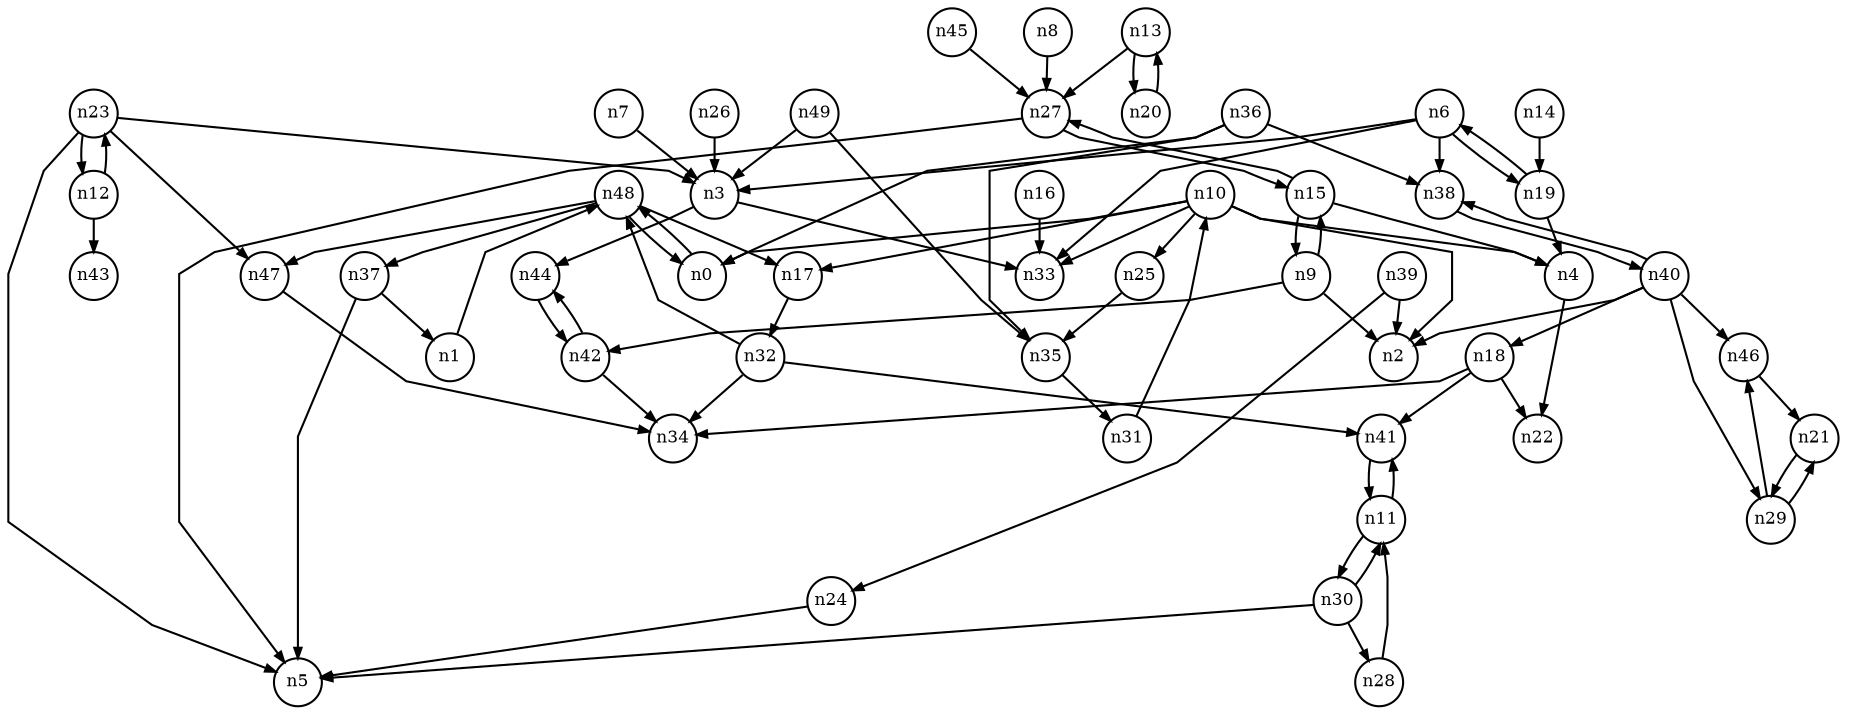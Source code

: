 digraph G{
splines=polyline;
ranksep=0.22;
nodesep=0.22;
nodesize=0.16;
fontsize=8
edge [arrowsize=0.5]
node [fontsize=8 shape=circle width=0.32 fixedsize=shape];

n48 -> n0
n48 -> n17
n48 -> n37
n48 -> n47
n1 -> n48
n3 -> n33
n3 -> n44
n44 -> n42
n4 -> n22
n6 -> n3
n6 -> n19
n6 -> n33
n6 -> n38
n19 -> n4
n19 -> n6
n38 -> n40
n7 -> n3
n27 -> n5
n27 -> n15
n8 -> n27
n9 -> n2
n9 -> n15
n9 -> n42
n15 -> n4
n15 -> n27
n15 -> n9
n42 -> n34
n42 -> n44
n0 -> n48
n10 -> n0
n10 -> n2
n10 -> n4
n10 -> n17
n10 -> n25
n10 -> n33
n17 -> n32
n25 -> n35
n41 -> n11
n11 -> n41
n11 -> n30
n23 -> n3
n23 -> n5
n23 -> n47
n23 -> n12
n12 -> n23
n12 -> n43
n20 -> n13
n13 -> n20
n13 -> n27
n14 -> n19
n16 -> n33
n18 -> n22
n18 -> n34
n18 -> n41
n29 -> n46
n29 -> n21
n21 -> n29
n47 -> n34
n24 -> n5
n35 -> n31
n26 -> n3
n28 -> n11
n46 -> n21
n30 -> n5
n30 -> n11
n30 -> n28
n32 -> n34
n32 -> n41
n32 -> n48
n31 -> n10
n36 -> n0
n36 -> n35
n36 -> n38
n37 -> n5
n37 -> n1
n39 -> n2
n39 -> n24
n40 -> n2
n40 -> n18
n40 -> n29
n40 -> n38
n40 -> n46
n45 -> n27
n49 -> n3
n49 -> n35
}
